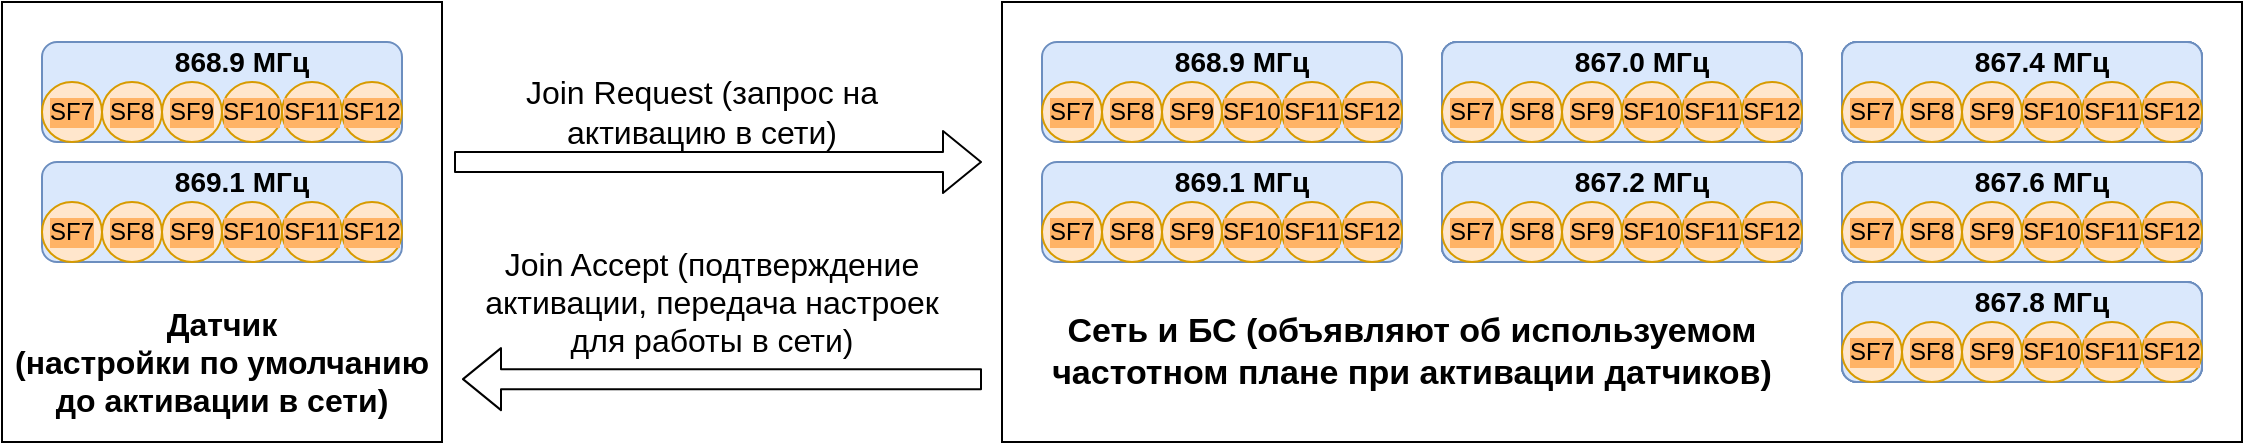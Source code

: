<mxfile version="14.3.0" type="github">
  <diagram id="UfvzvBY-8uDOD2xJlfd_" name="Page-1">
    <mxGraphModel dx="1240" dy="644" grid="1" gridSize="10" guides="1" tooltips="1" connect="1" arrows="1" fold="1" page="1" pageScale="1" pageWidth="827" pageHeight="1169" math="0" shadow="0">
      <root>
        <mxCell id="0" />
        <mxCell id="1" parent="0" />
        <mxCell id="-bEd97YxeEwS5Az2jaos-1" value="" style="rounded=1;whiteSpace=wrap;html=1;fillColor=#dae8fc;strokeColor=#6c8ebf;" vertex="1" parent="1">
          <mxGeometry x="50" y="70" width="180" height="50" as="geometry" />
        </mxCell>
        <mxCell id="-bEd97YxeEwS5Az2jaos-2" value="SF7" style="ellipse;whiteSpace=wrap;html=1;aspect=fixed;labelBackgroundColor=#FFB366;fillColor=#ffe6cc;strokeColor=#d79b00;" vertex="1" parent="1">
          <mxGeometry x="50" y="90" width="30" height="30" as="geometry" />
        </mxCell>
        <mxCell id="-bEd97YxeEwS5Az2jaos-3" value="SF8" style="ellipse;whiteSpace=wrap;html=1;aspect=fixed;labelBackgroundColor=#FFB366;fillColor=#ffe6cc;strokeColor=#d79b00;" vertex="1" parent="1">
          <mxGeometry x="80" y="90" width="30" height="30" as="geometry" />
        </mxCell>
        <mxCell id="-bEd97YxeEwS5Az2jaos-4" value="SF9" style="ellipse;whiteSpace=wrap;html=1;aspect=fixed;labelBackgroundColor=#FFB366;fillColor=#ffe6cc;strokeColor=#d79b00;" vertex="1" parent="1">
          <mxGeometry x="110" y="90" width="30" height="30" as="geometry" />
        </mxCell>
        <mxCell id="-bEd97YxeEwS5Az2jaos-5" value="868.9 МГц" style="text;html=1;strokeColor=none;fillColor=none;align=center;verticalAlign=middle;whiteSpace=wrap;rounded=0;fontSize=14;fontStyle=1" vertex="1" parent="1">
          <mxGeometry x="110" y="70" width="80" height="20" as="geometry" />
        </mxCell>
        <mxCell id="-bEd97YxeEwS5Az2jaos-6" value="SF10" style="ellipse;whiteSpace=wrap;html=1;aspect=fixed;labelBackgroundColor=#FFB366;fillColor=#ffe6cc;strokeColor=#d79b00;" vertex="1" parent="1">
          <mxGeometry x="140" y="90" width="30" height="30" as="geometry" />
        </mxCell>
        <mxCell id="-bEd97YxeEwS5Az2jaos-7" value="SF11" style="ellipse;whiteSpace=wrap;html=1;aspect=fixed;labelBackgroundColor=#FFB366;fillColor=#ffe6cc;strokeColor=#d79b00;" vertex="1" parent="1">
          <mxGeometry x="170" y="90" width="30" height="30" as="geometry" />
        </mxCell>
        <mxCell id="-bEd97YxeEwS5Az2jaos-8" value="SF12" style="ellipse;whiteSpace=wrap;html=1;aspect=fixed;labelBackgroundColor=#FFB366;fillColor=#ffe6cc;strokeColor=#d79b00;" vertex="1" parent="1">
          <mxGeometry x="200" y="90" width="30" height="30" as="geometry" />
        </mxCell>
        <mxCell id="-bEd97YxeEwS5Az2jaos-12" value="" style="rounded=1;whiteSpace=wrap;html=1;fillColor=#dae8fc;strokeColor=#6c8ebf;" vertex="1" parent="1">
          <mxGeometry x="50" y="130" width="180" height="50" as="geometry" />
        </mxCell>
        <mxCell id="-bEd97YxeEwS5Az2jaos-13" value="SF7" style="ellipse;whiteSpace=wrap;html=1;aspect=fixed;labelBackgroundColor=#FFB366;fillColor=#ffe6cc;strokeColor=#d79b00;" vertex="1" parent="1">
          <mxGeometry x="50" y="150" width="30" height="30" as="geometry" />
        </mxCell>
        <mxCell id="-bEd97YxeEwS5Az2jaos-14" value="SF8" style="ellipse;whiteSpace=wrap;html=1;aspect=fixed;labelBackgroundColor=#FFB366;fillColor=#ffe6cc;strokeColor=#d79b00;" vertex="1" parent="1">
          <mxGeometry x="80" y="150" width="30" height="30" as="geometry" />
        </mxCell>
        <mxCell id="-bEd97YxeEwS5Az2jaos-15" value="SF9" style="ellipse;whiteSpace=wrap;html=1;aspect=fixed;labelBackgroundColor=#FFB366;fillColor=#ffe6cc;strokeColor=#d79b00;" vertex="1" parent="1">
          <mxGeometry x="110" y="150" width="30" height="30" as="geometry" />
        </mxCell>
        <mxCell id="-bEd97YxeEwS5Az2jaos-16" value="869.1 МГц" style="text;html=1;strokeColor=none;fillColor=none;align=center;verticalAlign=middle;whiteSpace=wrap;rounded=0;fontSize=14;fontStyle=1" vertex="1" parent="1">
          <mxGeometry x="110" y="130" width="80" height="20" as="geometry" />
        </mxCell>
        <mxCell id="-bEd97YxeEwS5Az2jaos-17" value="SF10" style="ellipse;whiteSpace=wrap;html=1;aspect=fixed;labelBackgroundColor=#FFB366;fillColor=#ffe6cc;strokeColor=#d79b00;" vertex="1" parent="1">
          <mxGeometry x="140" y="150" width="30" height="30" as="geometry" />
        </mxCell>
        <mxCell id="-bEd97YxeEwS5Az2jaos-18" value="SF11" style="ellipse;whiteSpace=wrap;html=1;aspect=fixed;labelBackgroundColor=#FFB366;fillColor=#ffe6cc;strokeColor=#d79b00;" vertex="1" parent="1">
          <mxGeometry x="170" y="150" width="30" height="30" as="geometry" />
        </mxCell>
        <mxCell id="-bEd97YxeEwS5Az2jaos-19" value="SF12" style="ellipse;whiteSpace=wrap;html=1;aspect=fixed;labelBackgroundColor=#FFB366;fillColor=#ffe6cc;strokeColor=#d79b00;" vertex="1" parent="1">
          <mxGeometry x="200" y="150" width="30" height="30" as="geometry" />
        </mxCell>
        <mxCell id="-bEd97YxeEwS5Az2jaos-20" value="" style="rounded=1;whiteSpace=wrap;html=1;fillColor=#dae8fc;strokeColor=#6c8ebf;" vertex="1" parent="1">
          <mxGeometry x="550" y="70" width="180" height="50" as="geometry" />
        </mxCell>
        <mxCell id="-bEd97YxeEwS5Az2jaos-21" value="SF7" style="ellipse;whiteSpace=wrap;html=1;aspect=fixed;labelBackgroundColor=#FFB366;fillColor=#ffe6cc;strokeColor=#d79b00;" vertex="1" parent="1">
          <mxGeometry x="550" y="90" width="30" height="30" as="geometry" />
        </mxCell>
        <mxCell id="-bEd97YxeEwS5Az2jaos-22" value="SF8" style="ellipse;whiteSpace=wrap;html=1;aspect=fixed;labelBackgroundColor=#FFB366;fillColor=#ffe6cc;strokeColor=#d79b00;" vertex="1" parent="1">
          <mxGeometry x="580" y="90" width="30" height="30" as="geometry" />
        </mxCell>
        <mxCell id="-bEd97YxeEwS5Az2jaos-23" value="SF9" style="ellipse;whiteSpace=wrap;html=1;aspect=fixed;labelBackgroundColor=#FFB366;fillColor=#ffe6cc;strokeColor=#d79b00;" vertex="1" parent="1">
          <mxGeometry x="610" y="90" width="30" height="30" as="geometry" />
        </mxCell>
        <mxCell id="-bEd97YxeEwS5Az2jaos-24" value="868.9 МГц" style="text;html=1;strokeColor=none;fillColor=none;align=center;verticalAlign=middle;whiteSpace=wrap;rounded=0;fontSize=14;fontStyle=1" vertex="1" parent="1">
          <mxGeometry x="610" y="70" width="80" height="20" as="geometry" />
        </mxCell>
        <mxCell id="-bEd97YxeEwS5Az2jaos-25" value="SF10" style="ellipse;whiteSpace=wrap;html=1;aspect=fixed;labelBackgroundColor=#FFB366;fillColor=#ffe6cc;strokeColor=#d79b00;" vertex="1" parent="1">
          <mxGeometry x="640" y="90" width="30" height="30" as="geometry" />
        </mxCell>
        <mxCell id="-bEd97YxeEwS5Az2jaos-26" value="SF11" style="ellipse;whiteSpace=wrap;html=1;aspect=fixed;labelBackgroundColor=#FFB366;fillColor=#ffe6cc;strokeColor=#d79b00;" vertex="1" parent="1">
          <mxGeometry x="670" y="90" width="30" height="30" as="geometry" />
        </mxCell>
        <mxCell id="-bEd97YxeEwS5Az2jaos-27" value="SF12" style="ellipse;whiteSpace=wrap;html=1;aspect=fixed;labelBackgroundColor=#FFB366;fillColor=#ffe6cc;strokeColor=#d79b00;" vertex="1" parent="1">
          <mxGeometry x="700" y="90" width="30" height="30" as="geometry" />
        </mxCell>
        <mxCell id="-bEd97YxeEwS5Az2jaos-28" value="" style="rounded=1;whiteSpace=wrap;html=1;fillColor=#dae8fc;strokeColor=#6c8ebf;" vertex="1" parent="1">
          <mxGeometry x="550" y="130" width="180" height="50" as="geometry" />
        </mxCell>
        <mxCell id="-bEd97YxeEwS5Az2jaos-29" value="SF7" style="ellipse;whiteSpace=wrap;html=1;aspect=fixed;labelBackgroundColor=#FFB366;fillColor=#ffe6cc;strokeColor=#d79b00;" vertex="1" parent="1">
          <mxGeometry x="550" y="150" width="30" height="30" as="geometry" />
        </mxCell>
        <mxCell id="-bEd97YxeEwS5Az2jaos-30" value="SF8" style="ellipse;whiteSpace=wrap;html=1;aspect=fixed;labelBackgroundColor=#FFB366;fillColor=#ffe6cc;strokeColor=#d79b00;" vertex="1" parent="1">
          <mxGeometry x="580" y="150" width="30" height="30" as="geometry" />
        </mxCell>
        <mxCell id="-bEd97YxeEwS5Az2jaos-31" value="SF9" style="ellipse;whiteSpace=wrap;html=1;aspect=fixed;labelBackgroundColor=#FFB366;fillColor=#ffe6cc;strokeColor=#d79b00;" vertex="1" parent="1">
          <mxGeometry x="610" y="150" width="30" height="30" as="geometry" />
        </mxCell>
        <mxCell id="-bEd97YxeEwS5Az2jaos-32" value="869.1 МГц" style="text;html=1;strokeColor=none;fillColor=none;align=center;verticalAlign=middle;whiteSpace=wrap;rounded=0;fontSize=14;fontStyle=1" vertex="1" parent="1">
          <mxGeometry x="610" y="130" width="80" height="20" as="geometry" />
        </mxCell>
        <mxCell id="-bEd97YxeEwS5Az2jaos-33" value="SF10" style="ellipse;whiteSpace=wrap;html=1;aspect=fixed;labelBackgroundColor=#FFB366;fillColor=#ffe6cc;strokeColor=#d79b00;" vertex="1" parent="1">
          <mxGeometry x="640" y="150" width="30" height="30" as="geometry" />
        </mxCell>
        <mxCell id="-bEd97YxeEwS5Az2jaos-34" value="SF11" style="ellipse;whiteSpace=wrap;html=1;aspect=fixed;labelBackgroundColor=#FFB366;fillColor=#ffe6cc;strokeColor=#d79b00;" vertex="1" parent="1">
          <mxGeometry x="670" y="150" width="30" height="30" as="geometry" />
        </mxCell>
        <mxCell id="-bEd97YxeEwS5Az2jaos-35" value="SF12" style="ellipse;whiteSpace=wrap;html=1;aspect=fixed;labelBackgroundColor=#FFB366;fillColor=#ffe6cc;strokeColor=#d79b00;" vertex="1" parent="1">
          <mxGeometry x="700" y="150" width="30" height="30" as="geometry" />
        </mxCell>
        <mxCell id="-bEd97YxeEwS5Az2jaos-52" value="" style="rounded=1;whiteSpace=wrap;html=1;fillColor=#dae8fc;strokeColor=#6c8ebf;" vertex="1" parent="1">
          <mxGeometry x="750" y="70" width="180" height="50" as="geometry" />
        </mxCell>
        <mxCell id="-bEd97YxeEwS5Az2jaos-53" value="SF7" style="ellipse;whiteSpace=wrap;html=1;aspect=fixed;labelBackgroundColor=#FFB366;fillColor=#ffe6cc;strokeColor=#d79b00;" vertex="1" parent="1">
          <mxGeometry x="750" y="90" width="30" height="30" as="geometry" />
        </mxCell>
        <mxCell id="-bEd97YxeEwS5Az2jaos-54" value="SF8" style="ellipse;whiteSpace=wrap;html=1;aspect=fixed;labelBackgroundColor=#FFB366;fillColor=#ffe6cc;strokeColor=#d79b00;" vertex="1" parent="1">
          <mxGeometry x="780" y="90" width="30" height="30" as="geometry" />
        </mxCell>
        <mxCell id="-bEd97YxeEwS5Az2jaos-55" value="SF9" style="ellipse;whiteSpace=wrap;html=1;aspect=fixed;labelBackgroundColor=#FFB366;fillColor=#ffe6cc;strokeColor=#d79b00;" vertex="1" parent="1">
          <mxGeometry x="810" y="90" width="30" height="30" as="geometry" />
        </mxCell>
        <mxCell id="-bEd97YxeEwS5Az2jaos-56" value="868.9 МГц" style="text;html=1;strokeColor=none;fillColor=none;align=center;verticalAlign=middle;whiteSpace=wrap;rounded=0;fontSize=14;fontStyle=1" vertex="1" parent="1">
          <mxGeometry x="810" y="70" width="80" height="20" as="geometry" />
        </mxCell>
        <mxCell id="-bEd97YxeEwS5Az2jaos-57" value="SF10" style="ellipse;whiteSpace=wrap;html=1;aspect=fixed;labelBackgroundColor=#FFB366;fillColor=#ffe6cc;strokeColor=#d79b00;" vertex="1" parent="1">
          <mxGeometry x="840" y="90" width="30" height="30" as="geometry" />
        </mxCell>
        <mxCell id="-bEd97YxeEwS5Az2jaos-58" value="SF11" style="ellipse;whiteSpace=wrap;html=1;aspect=fixed;labelBackgroundColor=#FFB366;fillColor=#ffe6cc;strokeColor=#d79b00;" vertex="1" parent="1">
          <mxGeometry x="870" y="90" width="30" height="30" as="geometry" />
        </mxCell>
        <mxCell id="-bEd97YxeEwS5Az2jaos-59" value="SF12" style="ellipse;whiteSpace=wrap;html=1;aspect=fixed;labelBackgroundColor=#FFB366;fillColor=#ffe6cc;strokeColor=#d79b00;" vertex="1" parent="1">
          <mxGeometry x="900" y="90" width="30" height="30" as="geometry" />
        </mxCell>
        <mxCell id="-bEd97YxeEwS5Az2jaos-60" value="" style="rounded=1;whiteSpace=wrap;html=1;fillColor=#dae8fc;strokeColor=#6c8ebf;" vertex="1" parent="1">
          <mxGeometry x="750" y="130" width="180" height="50" as="geometry" />
        </mxCell>
        <mxCell id="-bEd97YxeEwS5Az2jaos-61" value="SF7" style="ellipse;whiteSpace=wrap;html=1;aspect=fixed;labelBackgroundColor=#FFB366;fillColor=#ffe6cc;strokeColor=#d79b00;" vertex="1" parent="1">
          <mxGeometry x="750" y="150" width="30" height="30" as="geometry" />
        </mxCell>
        <mxCell id="-bEd97YxeEwS5Az2jaos-62" value="SF8" style="ellipse;whiteSpace=wrap;html=1;aspect=fixed;labelBackgroundColor=#FFB366;fillColor=#ffe6cc;strokeColor=#d79b00;" vertex="1" parent="1">
          <mxGeometry x="780" y="150" width="30" height="30" as="geometry" />
        </mxCell>
        <mxCell id="-bEd97YxeEwS5Az2jaos-63" value="SF9" style="ellipse;whiteSpace=wrap;html=1;aspect=fixed;labelBackgroundColor=#FFB366;fillColor=#ffe6cc;strokeColor=#d79b00;" vertex="1" parent="1">
          <mxGeometry x="810" y="150" width="30" height="30" as="geometry" />
        </mxCell>
        <mxCell id="-bEd97YxeEwS5Az2jaos-64" value="869.1 МГц" style="text;html=1;strokeColor=none;fillColor=none;align=center;verticalAlign=middle;whiteSpace=wrap;rounded=0;fontSize=14;fontStyle=1" vertex="1" parent="1">
          <mxGeometry x="810" y="130" width="80" height="20" as="geometry" />
        </mxCell>
        <mxCell id="-bEd97YxeEwS5Az2jaos-65" value="SF10" style="ellipse;whiteSpace=wrap;html=1;aspect=fixed;labelBackgroundColor=#FFB366;fillColor=#ffe6cc;strokeColor=#d79b00;" vertex="1" parent="1">
          <mxGeometry x="840" y="150" width="30" height="30" as="geometry" />
        </mxCell>
        <mxCell id="-bEd97YxeEwS5Az2jaos-66" value="SF11" style="ellipse;whiteSpace=wrap;html=1;aspect=fixed;labelBackgroundColor=#FFB366;fillColor=#ffe6cc;strokeColor=#d79b00;" vertex="1" parent="1">
          <mxGeometry x="870" y="150" width="30" height="30" as="geometry" />
        </mxCell>
        <mxCell id="-bEd97YxeEwS5Az2jaos-67" value="SF12" style="ellipse;whiteSpace=wrap;html=1;aspect=fixed;labelBackgroundColor=#FFB366;fillColor=#ffe6cc;strokeColor=#d79b00;" vertex="1" parent="1">
          <mxGeometry x="900" y="150" width="30" height="30" as="geometry" />
        </mxCell>
        <mxCell id="-bEd97YxeEwS5Az2jaos-68" value="" style="rounded=1;whiteSpace=wrap;html=1;fillColor=#dae8fc;strokeColor=#6c8ebf;" vertex="1" parent="1">
          <mxGeometry x="750" y="70" width="180" height="50" as="geometry" />
        </mxCell>
        <mxCell id="-bEd97YxeEwS5Az2jaos-69" value="SF7" style="ellipse;whiteSpace=wrap;html=1;aspect=fixed;labelBackgroundColor=#FFB366;fillColor=#ffe6cc;strokeColor=#d79b00;" vertex="1" parent="1">
          <mxGeometry x="750" y="90" width="30" height="30" as="geometry" />
        </mxCell>
        <mxCell id="-bEd97YxeEwS5Az2jaos-70" value="SF8" style="ellipse;whiteSpace=wrap;html=1;aspect=fixed;labelBackgroundColor=#FFB366;fillColor=#ffe6cc;strokeColor=#d79b00;" vertex="1" parent="1">
          <mxGeometry x="780" y="90" width="30" height="30" as="geometry" />
        </mxCell>
        <mxCell id="-bEd97YxeEwS5Az2jaos-71" value="SF9" style="ellipse;whiteSpace=wrap;html=1;aspect=fixed;labelBackgroundColor=#FFB366;fillColor=#ffe6cc;strokeColor=#d79b00;" vertex="1" parent="1">
          <mxGeometry x="810" y="90" width="30" height="30" as="geometry" />
        </mxCell>
        <mxCell id="-bEd97YxeEwS5Az2jaos-72" value="868.9 МГц" style="text;html=1;strokeColor=none;fillColor=none;align=center;verticalAlign=middle;whiteSpace=wrap;rounded=0;fontSize=14;fontStyle=1" vertex="1" parent="1">
          <mxGeometry x="810" y="70" width="80" height="20" as="geometry" />
        </mxCell>
        <mxCell id="-bEd97YxeEwS5Az2jaos-73" value="SF10" style="ellipse;whiteSpace=wrap;html=1;aspect=fixed;labelBackgroundColor=#FFB366;fillColor=#ffe6cc;strokeColor=#d79b00;" vertex="1" parent="1">
          <mxGeometry x="840" y="90" width="30" height="30" as="geometry" />
        </mxCell>
        <mxCell id="-bEd97YxeEwS5Az2jaos-74" value="SF11" style="ellipse;whiteSpace=wrap;html=1;aspect=fixed;labelBackgroundColor=#FFB366;fillColor=#ffe6cc;strokeColor=#d79b00;" vertex="1" parent="1">
          <mxGeometry x="870" y="90" width="30" height="30" as="geometry" />
        </mxCell>
        <mxCell id="-bEd97YxeEwS5Az2jaos-75" value="SF12" style="ellipse;whiteSpace=wrap;html=1;aspect=fixed;labelBackgroundColor=#FFB366;fillColor=#ffe6cc;strokeColor=#d79b00;" vertex="1" parent="1">
          <mxGeometry x="900" y="90" width="30" height="30" as="geometry" />
        </mxCell>
        <mxCell id="-bEd97YxeEwS5Az2jaos-76" value="" style="rounded=1;whiteSpace=wrap;html=1;fillColor=#dae8fc;strokeColor=#6c8ebf;" vertex="1" parent="1">
          <mxGeometry x="750" y="130" width="180" height="50" as="geometry" />
        </mxCell>
        <mxCell id="-bEd97YxeEwS5Az2jaos-77" value="SF7" style="ellipse;whiteSpace=wrap;html=1;aspect=fixed;labelBackgroundColor=#FFB366;fillColor=#ffe6cc;strokeColor=#d79b00;" vertex="1" parent="1">
          <mxGeometry x="750" y="150" width="30" height="30" as="geometry" />
        </mxCell>
        <mxCell id="-bEd97YxeEwS5Az2jaos-78" value="SF8" style="ellipse;whiteSpace=wrap;html=1;aspect=fixed;labelBackgroundColor=#FFB366;fillColor=#ffe6cc;strokeColor=#d79b00;" vertex="1" parent="1">
          <mxGeometry x="780" y="150" width="30" height="30" as="geometry" />
        </mxCell>
        <mxCell id="-bEd97YxeEwS5Az2jaos-79" value="SF9" style="ellipse;whiteSpace=wrap;html=1;aspect=fixed;labelBackgroundColor=#FFB366;fillColor=#ffe6cc;strokeColor=#d79b00;" vertex="1" parent="1">
          <mxGeometry x="810" y="150" width="30" height="30" as="geometry" />
        </mxCell>
        <mxCell id="-bEd97YxeEwS5Az2jaos-80" value="869.1 МГц" style="text;html=1;strokeColor=none;fillColor=none;align=center;verticalAlign=middle;whiteSpace=wrap;rounded=0;fontSize=14;fontStyle=1" vertex="1" parent="1">
          <mxGeometry x="810" y="130" width="80" height="20" as="geometry" />
        </mxCell>
        <mxCell id="-bEd97YxeEwS5Az2jaos-81" value="SF10" style="ellipse;whiteSpace=wrap;html=1;aspect=fixed;labelBackgroundColor=#FFB366;fillColor=#ffe6cc;strokeColor=#d79b00;" vertex="1" parent="1">
          <mxGeometry x="840" y="150" width="30" height="30" as="geometry" />
        </mxCell>
        <mxCell id="-bEd97YxeEwS5Az2jaos-82" value="SF11" style="ellipse;whiteSpace=wrap;html=1;aspect=fixed;labelBackgroundColor=#FFB366;fillColor=#ffe6cc;strokeColor=#d79b00;" vertex="1" parent="1">
          <mxGeometry x="870" y="150" width="30" height="30" as="geometry" />
        </mxCell>
        <mxCell id="-bEd97YxeEwS5Az2jaos-83" value="SF12" style="ellipse;whiteSpace=wrap;html=1;aspect=fixed;labelBackgroundColor=#FFB366;fillColor=#ffe6cc;strokeColor=#d79b00;" vertex="1" parent="1">
          <mxGeometry x="900" y="150" width="30" height="30" as="geometry" />
        </mxCell>
        <mxCell id="-bEd97YxeEwS5Az2jaos-84" value="" style="rounded=1;whiteSpace=wrap;html=1;fillColor=#dae8fc;strokeColor=#6c8ebf;" vertex="1" parent="1">
          <mxGeometry x="750" y="70" width="180" height="50" as="geometry" />
        </mxCell>
        <mxCell id="-bEd97YxeEwS5Az2jaos-85" value="SF7" style="ellipse;whiteSpace=wrap;html=1;aspect=fixed;labelBackgroundColor=#FFB366;fillColor=#ffe6cc;strokeColor=#d79b00;" vertex="1" parent="1">
          <mxGeometry x="750" y="90" width="30" height="30" as="geometry" />
        </mxCell>
        <mxCell id="-bEd97YxeEwS5Az2jaos-86" value="SF8" style="ellipse;whiteSpace=wrap;html=1;aspect=fixed;labelBackgroundColor=#FFB366;fillColor=#ffe6cc;strokeColor=#d79b00;" vertex="1" parent="1">
          <mxGeometry x="780" y="90" width="30" height="30" as="geometry" />
        </mxCell>
        <mxCell id="-bEd97YxeEwS5Az2jaos-87" value="SF9" style="ellipse;whiteSpace=wrap;html=1;aspect=fixed;labelBackgroundColor=#FFB366;fillColor=#ffe6cc;strokeColor=#d79b00;" vertex="1" parent="1">
          <mxGeometry x="810" y="90" width="30" height="30" as="geometry" />
        </mxCell>
        <mxCell id="-bEd97YxeEwS5Az2jaos-88" value="868.9 МГц" style="text;html=1;strokeColor=none;fillColor=none;align=center;verticalAlign=middle;whiteSpace=wrap;rounded=0;fontSize=14;fontStyle=1" vertex="1" parent="1">
          <mxGeometry x="810" y="70" width="80" height="20" as="geometry" />
        </mxCell>
        <mxCell id="-bEd97YxeEwS5Az2jaos-89" value="SF10" style="ellipse;whiteSpace=wrap;html=1;aspect=fixed;labelBackgroundColor=#FFB366;fillColor=#ffe6cc;strokeColor=#d79b00;" vertex="1" parent="1">
          <mxGeometry x="840" y="90" width="30" height="30" as="geometry" />
        </mxCell>
        <mxCell id="-bEd97YxeEwS5Az2jaos-90" value="SF11" style="ellipse;whiteSpace=wrap;html=1;aspect=fixed;labelBackgroundColor=#FFB366;fillColor=#ffe6cc;strokeColor=#d79b00;" vertex="1" parent="1">
          <mxGeometry x="870" y="90" width="30" height="30" as="geometry" />
        </mxCell>
        <mxCell id="-bEd97YxeEwS5Az2jaos-91" value="SF12" style="ellipse;whiteSpace=wrap;html=1;aspect=fixed;labelBackgroundColor=#FFB366;fillColor=#ffe6cc;strokeColor=#d79b00;" vertex="1" parent="1">
          <mxGeometry x="900" y="90" width="30" height="30" as="geometry" />
        </mxCell>
        <mxCell id="-bEd97YxeEwS5Az2jaos-92" value="" style="rounded=1;whiteSpace=wrap;html=1;fillColor=#dae8fc;strokeColor=#6c8ebf;" vertex="1" parent="1">
          <mxGeometry x="750" y="130" width="180" height="50" as="geometry" />
        </mxCell>
        <mxCell id="-bEd97YxeEwS5Az2jaos-93" value="SF7" style="ellipse;whiteSpace=wrap;html=1;aspect=fixed;labelBackgroundColor=#FFB366;fillColor=#ffe6cc;strokeColor=#d79b00;" vertex="1" parent="1">
          <mxGeometry x="750" y="150" width="30" height="30" as="geometry" />
        </mxCell>
        <mxCell id="-bEd97YxeEwS5Az2jaos-94" value="SF8" style="ellipse;whiteSpace=wrap;html=1;aspect=fixed;labelBackgroundColor=#FFB366;fillColor=#ffe6cc;strokeColor=#d79b00;" vertex="1" parent="1">
          <mxGeometry x="780" y="150" width="30" height="30" as="geometry" />
        </mxCell>
        <mxCell id="-bEd97YxeEwS5Az2jaos-95" value="SF9" style="ellipse;whiteSpace=wrap;html=1;aspect=fixed;labelBackgroundColor=#FFB366;fillColor=#ffe6cc;strokeColor=#d79b00;" vertex="1" parent="1">
          <mxGeometry x="810" y="150" width="30" height="30" as="geometry" />
        </mxCell>
        <mxCell id="-bEd97YxeEwS5Az2jaos-96" value="869.1 МГц" style="text;html=1;strokeColor=none;fillColor=none;align=center;verticalAlign=middle;whiteSpace=wrap;rounded=0;fontSize=14;fontStyle=1" vertex="1" parent="1">
          <mxGeometry x="810" y="130" width="80" height="20" as="geometry" />
        </mxCell>
        <mxCell id="-bEd97YxeEwS5Az2jaos-97" value="SF10" style="ellipse;whiteSpace=wrap;html=1;aspect=fixed;labelBackgroundColor=#FFB366;fillColor=#ffe6cc;strokeColor=#d79b00;" vertex="1" parent="1">
          <mxGeometry x="840" y="150" width="30" height="30" as="geometry" />
        </mxCell>
        <mxCell id="-bEd97YxeEwS5Az2jaos-98" value="SF11" style="ellipse;whiteSpace=wrap;html=1;aspect=fixed;labelBackgroundColor=#FFB366;fillColor=#ffe6cc;strokeColor=#d79b00;" vertex="1" parent="1">
          <mxGeometry x="870" y="150" width="30" height="30" as="geometry" />
        </mxCell>
        <mxCell id="-bEd97YxeEwS5Az2jaos-99" value="SF12" style="ellipse;whiteSpace=wrap;html=1;aspect=fixed;labelBackgroundColor=#FFB366;fillColor=#ffe6cc;strokeColor=#d79b00;" vertex="1" parent="1">
          <mxGeometry x="900" y="150" width="30" height="30" as="geometry" />
        </mxCell>
        <mxCell id="-bEd97YxeEwS5Az2jaos-100" value="" style="rounded=1;whiteSpace=wrap;html=1;fillColor=#dae8fc;strokeColor=#6c8ebf;" vertex="1" parent="1">
          <mxGeometry x="750" y="70" width="180" height="50" as="geometry" />
        </mxCell>
        <mxCell id="-bEd97YxeEwS5Az2jaos-101" value="SF7" style="ellipse;whiteSpace=wrap;html=1;aspect=fixed;labelBackgroundColor=#FFB366;fillColor=#ffe6cc;strokeColor=#d79b00;" vertex="1" parent="1">
          <mxGeometry x="750" y="90" width="30" height="30" as="geometry" />
        </mxCell>
        <mxCell id="-bEd97YxeEwS5Az2jaos-102" value="SF8" style="ellipse;whiteSpace=wrap;html=1;aspect=fixed;labelBackgroundColor=#FFB366;fillColor=#ffe6cc;strokeColor=#d79b00;" vertex="1" parent="1">
          <mxGeometry x="780" y="90" width="30" height="30" as="geometry" />
        </mxCell>
        <mxCell id="-bEd97YxeEwS5Az2jaos-103" value="SF9" style="ellipse;whiteSpace=wrap;html=1;aspect=fixed;labelBackgroundColor=#FFB366;fillColor=#ffe6cc;strokeColor=#d79b00;" vertex="1" parent="1">
          <mxGeometry x="810" y="90" width="30" height="30" as="geometry" />
        </mxCell>
        <mxCell id="-bEd97YxeEwS5Az2jaos-104" value="867.0 МГц" style="text;html=1;strokeColor=none;fillColor=none;align=center;verticalAlign=middle;whiteSpace=wrap;rounded=0;fontSize=14;fontStyle=1" vertex="1" parent="1">
          <mxGeometry x="810" y="70" width="80" height="20" as="geometry" />
        </mxCell>
        <mxCell id="-bEd97YxeEwS5Az2jaos-105" value="SF10" style="ellipse;whiteSpace=wrap;html=1;aspect=fixed;labelBackgroundColor=#FFB366;fillColor=#ffe6cc;strokeColor=#d79b00;" vertex="1" parent="1">
          <mxGeometry x="840" y="90" width="30" height="30" as="geometry" />
        </mxCell>
        <mxCell id="-bEd97YxeEwS5Az2jaos-106" value="SF11" style="ellipse;whiteSpace=wrap;html=1;aspect=fixed;labelBackgroundColor=#FFB366;fillColor=#ffe6cc;strokeColor=#d79b00;" vertex="1" parent="1">
          <mxGeometry x="870" y="90" width="30" height="30" as="geometry" />
        </mxCell>
        <mxCell id="-bEd97YxeEwS5Az2jaos-107" value="SF12" style="ellipse;whiteSpace=wrap;html=1;aspect=fixed;labelBackgroundColor=#FFB366;fillColor=#ffe6cc;strokeColor=#d79b00;" vertex="1" parent="1">
          <mxGeometry x="900" y="90" width="30" height="30" as="geometry" />
        </mxCell>
        <mxCell id="-bEd97YxeEwS5Az2jaos-108" value="" style="rounded=1;whiteSpace=wrap;html=1;fillColor=#dae8fc;strokeColor=#6c8ebf;" vertex="1" parent="1">
          <mxGeometry x="750" y="130" width="180" height="50" as="geometry" />
        </mxCell>
        <mxCell id="-bEd97YxeEwS5Az2jaos-109" value="SF7" style="ellipse;whiteSpace=wrap;html=1;aspect=fixed;labelBackgroundColor=#FFB366;fillColor=#ffe6cc;strokeColor=#d79b00;" vertex="1" parent="1">
          <mxGeometry x="750" y="150" width="30" height="30" as="geometry" />
        </mxCell>
        <mxCell id="-bEd97YxeEwS5Az2jaos-110" value="SF8" style="ellipse;whiteSpace=wrap;html=1;aspect=fixed;labelBackgroundColor=#FFB366;fillColor=#ffe6cc;strokeColor=#d79b00;" vertex="1" parent="1">
          <mxGeometry x="780" y="150" width="30" height="30" as="geometry" />
        </mxCell>
        <mxCell id="-bEd97YxeEwS5Az2jaos-111" value="SF9" style="ellipse;whiteSpace=wrap;html=1;aspect=fixed;labelBackgroundColor=#FFB366;fillColor=#ffe6cc;strokeColor=#d79b00;" vertex="1" parent="1">
          <mxGeometry x="810" y="150" width="30" height="30" as="geometry" />
        </mxCell>
        <mxCell id="-bEd97YxeEwS5Az2jaos-112" value="867.2 МГц" style="text;html=1;strokeColor=none;fillColor=none;align=center;verticalAlign=middle;whiteSpace=wrap;rounded=0;fontSize=14;fontStyle=1" vertex="1" parent="1">
          <mxGeometry x="810" y="130" width="80" height="20" as="geometry" />
        </mxCell>
        <mxCell id="-bEd97YxeEwS5Az2jaos-113" value="SF10" style="ellipse;whiteSpace=wrap;html=1;aspect=fixed;labelBackgroundColor=#FFB366;fillColor=#ffe6cc;strokeColor=#d79b00;" vertex="1" parent="1">
          <mxGeometry x="840" y="150" width="30" height="30" as="geometry" />
        </mxCell>
        <mxCell id="-bEd97YxeEwS5Az2jaos-114" value="SF11" style="ellipse;whiteSpace=wrap;html=1;aspect=fixed;labelBackgroundColor=#FFB366;fillColor=#ffe6cc;strokeColor=#d79b00;" vertex="1" parent="1">
          <mxGeometry x="870" y="150" width="30" height="30" as="geometry" />
        </mxCell>
        <mxCell id="-bEd97YxeEwS5Az2jaos-115" value="SF12" style="ellipse;whiteSpace=wrap;html=1;aspect=fixed;labelBackgroundColor=#FFB366;fillColor=#ffe6cc;strokeColor=#d79b00;" vertex="1" parent="1">
          <mxGeometry x="900" y="150" width="30" height="30" as="geometry" />
        </mxCell>
        <mxCell id="-bEd97YxeEwS5Az2jaos-116" value="" style="rounded=1;whiteSpace=wrap;html=1;fillColor=#dae8fc;strokeColor=#6c8ebf;" vertex="1" parent="1">
          <mxGeometry x="950" y="70" width="180" height="50" as="geometry" />
        </mxCell>
        <mxCell id="-bEd97YxeEwS5Az2jaos-117" value="SF7" style="ellipse;whiteSpace=wrap;html=1;aspect=fixed;labelBackgroundColor=#FFB366;fillColor=#ffe6cc;strokeColor=#d79b00;" vertex="1" parent="1">
          <mxGeometry x="950" y="90" width="30" height="30" as="geometry" />
        </mxCell>
        <mxCell id="-bEd97YxeEwS5Az2jaos-118" value="SF8" style="ellipse;whiteSpace=wrap;html=1;aspect=fixed;labelBackgroundColor=#FFB366;fillColor=#ffe6cc;strokeColor=#d79b00;" vertex="1" parent="1">
          <mxGeometry x="980" y="90" width="30" height="30" as="geometry" />
        </mxCell>
        <mxCell id="-bEd97YxeEwS5Az2jaos-119" value="SF9" style="ellipse;whiteSpace=wrap;html=1;aspect=fixed;labelBackgroundColor=#FFB366;fillColor=#ffe6cc;strokeColor=#d79b00;" vertex="1" parent="1">
          <mxGeometry x="1010" y="90" width="30" height="30" as="geometry" />
        </mxCell>
        <mxCell id="-bEd97YxeEwS5Az2jaos-120" value="868.9 МГц" style="text;html=1;strokeColor=none;fillColor=none;align=center;verticalAlign=middle;whiteSpace=wrap;rounded=0;fontSize=14;fontStyle=1" vertex="1" parent="1">
          <mxGeometry x="1010" y="70" width="80" height="20" as="geometry" />
        </mxCell>
        <mxCell id="-bEd97YxeEwS5Az2jaos-121" value="SF10" style="ellipse;whiteSpace=wrap;html=1;aspect=fixed;labelBackgroundColor=#FFB366;fillColor=#ffe6cc;strokeColor=#d79b00;" vertex="1" parent="1">
          <mxGeometry x="1040" y="90" width="30" height="30" as="geometry" />
        </mxCell>
        <mxCell id="-bEd97YxeEwS5Az2jaos-122" value="SF11" style="ellipse;whiteSpace=wrap;html=1;aspect=fixed;labelBackgroundColor=#FFB366;fillColor=#ffe6cc;strokeColor=#d79b00;" vertex="1" parent="1">
          <mxGeometry x="1070" y="90" width="30" height="30" as="geometry" />
        </mxCell>
        <mxCell id="-bEd97YxeEwS5Az2jaos-123" value="SF12" style="ellipse;whiteSpace=wrap;html=1;aspect=fixed;labelBackgroundColor=#FFB366;fillColor=#ffe6cc;strokeColor=#d79b00;" vertex="1" parent="1">
          <mxGeometry x="1100" y="90" width="30" height="30" as="geometry" />
        </mxCell>
        <mxCell id="-bEd97YxeEwS5Az2jaos-124" value="" style="rounded=1;whiteSpace=wrap;html=1;fillColor=#dae8fc;strokeColor=#6c8ebf;" vertex="1" parent="1">
          <mxGeometry x="950" y="130" width="180" height="50" as="geometry" />
        </mxCell>
        <mxCell id="-bEd97YxeEwS5Az2jaos-125" value="SF7" style="ellipse;whiteSpace=wrap;html=1;aspect=fixed;labelBackgroundColor=#FFB366;fillColor=#ffe6cc;strokeColor=#d79b00;" vertex="1" parent="1">
          <mxGeometry x="950" y="150" width="30" height="30" as="geometry" />
        </mxCell>
        <mxCell id="-bEd97YxeEwS5Az2jaos-126" value="SF8" style="ellipse;whiteSpace=wrap;html=1;aspect=fixed;labelBackgroundColor=#FFB366;fillColor=#ffe6cc;strokeColor=#d79b00;" vertex="1" parent="1">
          <mxGeometry x="980" y="150" width="30" height="30" as="geometry" />
        </mxCell>
        <mxCell id="-bEd97YxeEwS5Az2jaos-127" value="SF9" style="ellipse;whiteSpace=wrap;html=1;aspect=fixed;labelBackgroundColor=#FFB366;fillColor=#ffe6cc;strokeColor=#d79b00;" vertex="1" parent="1">
          <mxGeometry x="1010" y="150" width="30" height="30" as="geometry" />
        </mxCell>
        <mxCell id="-bEd97YxeEwS5Az2jaos-128" value="869.1 МГц" style="text;html=1;strokeColor=none;fillColor=none;align=center;verticalAlign=middle;whiteSpace=wrap;rounded=0;fontSize=14;fontStyle=1" vertex="1" parent="1">
          <mxGeometry x="1010" y="130" width="80" height="20" as="geometry" />
        </mxCell>
        <mxCell id="-bEd97YxeEwS5Az2jaos-129" value="SF10" style="ellipse;whiteSpace=wrap;html=1;aspect=fixed;labelBackgroundColor=#FFB366;fillColor=#ffe6cc;strokeColor=#d79b00;" vertex="1" parent="1">
          <mxGeometry x="1040" y="150" width="30" height="30" as="geometry" />
        </mxCell>
        <mxCell id="-bEd97YxeEwS5Az2jaos-130" value="SF11" style="ellipse;whiteSpace=wrap;html=1;aspect=fixed;labelBackgroundColor=#FFB366;fillColor=#ffe6cc;strokeColor=#d79b00;" vertex="1" parent="1">
          <mxGeometry x="1070" y="150" width="30" height="30" as="geometry" />
        </mxCell>
        <mxCell id="-bEd97YxeEwS5Az2jaos-131" value="SF12" style="ellipse;whiteSpace=wrap;html=1;aspect=fixed;labelBackgroundColor=#FFB366;fillColor=#ffe6cc;strokeColor=#d79b00;" vertex="1" parent="1">
          <mxGeometry x="1100" y="150" width="30" height="30" as="geometry" />
        </mxCell>
        <mxCell id="-bEd97YxeEwS5Az2jaos-132" value="" style="rounded=1;whiteSpace=wrap;html=1;fillColor=#dae8fc;strokeColor=#6c8ebf;" vertex="1" parent="1">
          <mxGeometry x="950" y="70" width="180" height="50" as="geometry" />
        </mxCell>
        <mxCell id="-bEd97YxeEwS5Az2jaos-133" value="SF7" style="ellipse;whiteSpace=wrap;html=1;aspect=fixed;labelBackgroundColor=#FFB366;fillColor=#ffe6cc;strokeColor=#d79b00;" vertex="1" parent="1">
          <mxGeometry x="950" y="90" width="30" height="30" as="geometry" />
        </mxCell>
        <mxCell id="-bEd97YxeEwS5Az2jaos-134" value="SF8" style="ellipse;whiteSpace=wrap;html=1;aspect=fixed;labelBackgroundColor=#FFB366;fillColor=#ffe6cc;strokeColor=#d79b00;" vertex="1" parent="1">
          <mxGeometry x="980" y="90" width="30" height="30" as="geometry" />
        </mxCell>
        <mxCell id="-bEd97YxeEwS5Az2jaos-135" value="SF9" style="ellipse;whiteSpace=wrap;html=1;aspect=fixed;labelBackgroundColor=#FFB366;fillColor=#ffe6cc;strokeColor=#d79b00;" vertex="1" parent="1">
          <mxGeometry x="1010" y="90" width="30" height="30" as="geometry" />
        </mxCell>
        <mxCell id="-bEd97YxeEwS5Az2jaos-136" value="868.9 МГц" style="text;html=1;strokeColor=none;fillColor=none;align=center;verticalAlign=middle;whiteSpace=wrap;rounded=0;fontSize=14;fontStyle=1" vertex="1" parent="1">
          <mxGeometry x="1010" y="70" width="80" height="20" as="geometry" />
        </mxCell>
        <mxCell id="-bEd97YxeEwS5Az2jaos-137" value="SF10" style="ellipse;whiteSpace=wrap;html=1;aspect=fixed;labelBackgroundColor=#FFB366;fillColor=#ffe6cc;strokeColor=#d79b00;" vertex="1" parent="1">
          <mxGeometry x="1040" y="90" width="30" height="30" as="geometry" />
        </mxCell>
        <mxCell id="-bEd97YxeEwS5Az2jaos-138" value="SF11" style="ellipse;whiteSpace=wrap;html=1;aspect=fixed;labelBackgroundColor=#FFB366;fillColor=#ffe6cc;strokeColor=#d79b00;" vertex="1" parent="1">
          <mxGeometry x="1070" y="90" width="30" height="30" as="geometry" />
        </mxCell>
        <mxCell id="-bEd97YxeEwS5Az2jaos-139" value="SF12" style="ellipse;whiteSpace=wrap;html=1;aspect=fixed;labelBackgroundColor=#FFB366;fillColor=#ffe6cc;strokeColor=#d79b00;" vertex="1" parent="1">
          <mxGeometry x="1100" y="90" width="30" height="30" as="geometry" />
        </mxCell>
        <mxCell id="-bEd97YxeEwS5Az2jaos-140" value="" style="rounded=1;whiteSpace=wrap;html=1;fillColor=#dae8fc;strokeColor=#6c8ebf;" vertex="1" parent="1">
          <mxGeometry x="950" y="130" width="180" height="50" as="geometry" />
        </mxCell>
        <mxCell id="-bEd97YxeEwS5Az2jaos-141" value="SF7" style="ellipse;whiteSpace=wrap;html=1;aspect=fixed;labelBackgroundColor=#FFB366;fillColor=#ffe6cc;strokeColor=#d79b00;" vertex="1" parent="1">
          <mxGeometry x="950" y="150" width="30" height="30" as="geometry" />
        </mxCell>
        <mxCell id="-bEd97YxeEwS5Az2jaos-142" value="SF8" style="ellipse;whiteSpace=wrap;html=1;aspect=fixed;labelBackgroundColor=#FFB366;fillColor=#ffe6cc;strokeColor=#d79b00;" vertex="1" parent="1">
          <mxGeometry x="980" y="150" width="30" height="30" as="geometry" />
        </mxCell>
        <mxCell id="-bEd97YxeEwS5Az2jaos-143" value="SF9" style="ellipse;whiteSpace=wrap;html=1;aspect=fixed;labelBackgroundColor=#FFB366;fillColor=#ffe6cc;strokeColor=#d79b00;" vertex="1" parent="1">
          <mxGeometry x="1010" y="150" width="30" height="30" as="geometry" />
        </mxCell>
        <mxCell id="-bEd97YxeEwS5Az2jaos-144" value="869.1 МГц" style="text;html=1;strokeColor=none;fillColor=none;align=center;verticalAlign=middle;whiteSpace=wrap;rounded=0;fontSize=14;fontStyle=1" vertex="1" parent="1">
          <mxGeometry x="1010" y="130" width="80" height="20" as="geometry" />
        </mxCell>
        <mxCell id="-bEd97YxeEwS5Az2jaos-145" value="SF10" style="ellipse;whiteSpace=wrap;html=1;aspect=fixed;labelBackgroundColor=#FFB366;fillColor=#ffe6cc;strokeColor=#d79b00;" vertex="1" parent="1">
          <mxGeometry x="1040" y="150" width="30" height="30" as="geometry" />
        </mxCell>
        <mxCell id="-bEd97YxeEwS5Az2jaos-146" value="SF11" style="ellipse;whiteSpace=wrap;html=1;aspect=fixed;labelBackgroundColor=#FFB366;fillColor=#ffe6cc;strokeColor=#d79b00;" vertex="1" parent="1">
          <mxGeometry x="1070" y="150" width="30" height="30" as="geometry" />
        </mxCell>
        <mxCell id="-bEd97YxeEwS5Az2jaos-147" value="SF12" style="ellipse;whiteSpace=wrap;html=1;aspect=fixed;labelBackgroundColor=#FFB366;fillColor=#ffe6cc;strokeColor=#d79b00;" vertex="1" parent="1">
          <mxGeometry x="1100" y="150" width="30" height="30" as="geometry" />
        </mxCell>
        <mxCell id="-bEd97YxeEwS5Az2jaos-148" value="" style="rounded=1;whiteSpace=wrap;html=1;fillColor=#dae8fc;strokeColor=#6c8ebf;" vertex="1" parent="1">
          <mxGeometry x="950" y="70" width="180" height="50" as="geometry" />
        </mxCell>
        <mxCell id="-bEd97YxeEwS5Az2jaos-149" value="SF7" style="ellipse;whiteSpace=wrap;html=1;aspect=fixed;labelBackgroundColor=#FFB366;fillColor=#ffe6cc;strokeColor=#d79b00;" vertex="1" parent="1">
          <mxGeometry x="950" y="90" width="30" height="30" as="geometry" />
        </mxCell>
        <mxCell id="-bEd97YxeEwS5Az2jaos-150" value="SF8" style="ellipse;whiteSpace=wrap;html=1;aspect=fixed;labelBackgroundColor=#FFB366;fillColor=#ffe6cc;strokeColor=#d79b00;" vertex="1" parent="1">
          <mxGeometry x="980" y="90" width="30" height="30" as="geometry" />
        </mxCell>
        <mxCell id="-bEd97YxeEwS5Az2jaos-151" value="SF9" style="ellipse;whiteSpace=wrap;html=1;aspect=fixed;labelBackgroundColor=#FFB366;fillColor=#ffe6cc;strokeColor=#d79b00;" vertex="1" parent="1">
          <mxGeometry x="1010" y="90" width="30" height="30" as="geometry" />
        </mxCell>
        <mxCell id="-bEd97YxeEwS5Az2jaos-152" value="868.9 МГц" style="text;html=1;strokeColor=none;fillColor=none;align=center;verticalAlign=middle;whiteSpace=wrap;rounded=0;fontSize=14;fontStyle=1" vertex="1" parent="1">
          <mxGeometry x="1010" y="70" width="80" height="20" as="geometry" />
        </mxCell>
        <mxCell id="-bEd97YxeEwS5Az2jaos-153" value="SF10" style="ellipse;whiteSpace=wrap;html=1;aspect=fixed;labelBackgroundColor=#FFB366;fillColor=#ffe6cc;strokeColor=#d79b00;" vertex="1" parent="1">
          <mxGeometry x="1040" y="90" width="30" height="30" as="geometry" />
        </mxCell>
        <mxCell id="-bEd97YxeEwS5Az2jaos-154" value="SF11" style="ellipse;whiteSpace=wrap;html=1;aspect=fixed;labelBackgroundColor=#FFB366;fillColor=#ffe6cc;strokeColor=#d79b00;" vertex="1" parent="1">
          <mxGeometry x="1070" y="90" width="30" height="30" as="geometry" />
        </mxCell>
        <mxCell id="-bEd97YxeEwS5Az2jaos-155" value="SF12" style="ellipse;whiteSpace=wrap;html=1;aspect=fixed;labelBackgroundColor=#FFB366;fillColor=#ffe6cc;strokeColor=#d79b00;" vertex="1" parent="1">
          <mxGeometry x="1100" y="90" width="30" height="30" as="geometry" />
        </mxCell>
        <mxCell id="-bEd97YxeEwS5Az2jaos-156" value="" style="rounded=1;whiteSpace=wrap;html=1;fillColor=#dae8fc;strokeColor=#6c8ebf;" vertex="1" parent="1">
          <mxGeometry x="950" y="130" width="180" height="50" as="geometry" />
        </mxCell>
        <mxCell id="-bEd97YxeEwS5Az2jaos-157" value="SF7" style="ellipse;whiteSpace=wrap;html=1;aspect=fixed;labelBackgroundColor=#FFB366;fillColor=#ffe6cc;strokeColor=#d79b00;" vertex="1" parent="1">
          <mxGeometry x="950" y="150" width="30" height="30" as="geometry" />
        </mxCell>
        <mxCell id="-bEd97YxeEwS5Az2jaos-158" value="SF8" style="ellipse;whiteSpace=wrap;html=1;aspect=fixed;labelBackgroundColor=#FFB366;fillColor=#ffe6cc;strokeColor=#d79b00;" vertex="1" parent="1">
          <mxGeometry x="980" y="150" width="30" height="30" as="geometry" />
        </mxCell>
        <mxCell id="-bEd97YxeEwS5Az2jaos-159" value="SF9" style="ellipse;whiteSpace=wrap;html=1;aspect=fixed;labelBackgroundColor=#FFB366;fillColor=#ffe6cc;strokeColor=#d79b00;" vertex="1" parent="1">
          <mxGeometry x="1010" y="150" width="30" height="30" as="geometry" />
        </mxCell>
        <mxCell id="-bEd97YxeEwS5Az2jaos-160" value="869.1 МГц" style="text;html=1;strokeColor=none;fillColor=none;align=center;verticalAlign=middle;whiteSpace=wrap;rounded=0;fontSize=14;fontStyle=1" vertex="1" parent="1">
          <mxGeometry x="1010" y="130" width="80" height="20" as="geometry" />
        </mxCell>
        <mxCell id="-bEd97YxeEwS5Az2jaos-161" value="SF10" style="ellipse;whiteSpace=wrap;html=1;aspect=fixed;labelBackgroundColor=#FFB366;fillColor=#ffe6cc;strokeColor=#d79b00;" vertex="1" parent="1">
          <mxGeometry x="1040" y="150" width="30" height="30" as="geometry" />
        </mxCell>
        <mxCell id="-bEd97YxeEwS5Az2jaos-162" value="SF11" style="ellipse;whiteSpace=wrap;html=1;aspect=fixed;labelBackgroundColor=#FFB366;fillColor=#ffe6cc;strokeColor=#d79b00;" vertex="1" parent="1">
          <mxGeometry x="1070" y="150" width="30" height="30" as="geometry" />
        </mxCell>
        <mxCell id="-bEd97YxeEwS5Az2jaos-163" value="SF12" style="ellipse;whiteSpace=wrap;html=1;aspect=fixed;labelBackgroundColor=#FFB366;fillColor=#ffe6cc;strokeColor=#d79b00;" vertex="1" parent="1">
          <mxGeometry x="1100" y="150" width="30" height="30" as="geometry" />
        </mxCell>
        <mxCell id="-bEd97YxeEwS5Az2jaos-164" value="" style="rounded=1;whiteSpace=wrap;html=1;fillColor=#dae8fc;strokeColor=#6c8ebf;" vertex="1" parent="1">
          <mxGeometry x="950" y="70" width="180" height="50" as="geometry" />
        </mxCell>
        <mxCell id="-bEd97YxeEwS5Az2jaos-165" value="SF7" style="ellipse;whiteSpace=wrap;html=1;aspect=fixed;labelBackgroundColor=#FFB366;fillColor=#ffe6cc;strokeColor=#d79b00;" vertex="1" parent="1">
          <mxGeometry x="950" y="90" width="30" height="30" as="geometry" />
        </mxCell>
        <mxCell id="-bEd97YxeEwS5Az2jaos-166" value="SF8" style="ellipse;whiteSpace=wrap;html=1;aspect=fixed;labelBackgroundColor=#FFB366;fillColor=#ffe6cc;strokeColor=#d79b00;" vertex="1" parent="1">
          <mxGeometry x="980" y="90" width="30" height="30" as="geometry" />
        </mxCell>
        <mxCell id="-bEd97YxeEwS5Az2jaos-167" value="SF9" style="ellipse;whiteSpace=wrap;html=1;aspect=fixed;labelBackgroundColor=#FFB366;fillColor=#ffe6cc;strokeColor=#d79b00;" vertex="1" parent="1">
          <mxGeometry x="1010" y="90" width="30" height="30" as="geometry" />
        </mxCell>
        <mxCell id="-bEd97YxeEwS5Az2jaos-168" value="867.4 МГц" style="text;html=1;strokeColor=none;fillColor=none;align=center;verticalAlign=middle;whiteSpace=wrap;rounded=0;fontSize=14;fontStyle=1" vertex="1" parent="1">
          <mxGeometry x="1010" y="70" width="80" height="20" as="geometry" />
        </mxCell>
        <mxCell id="-bEd97YxeEwS5Az2jaos-169" value="SF10" style="ellipse;whiteSpace=wrap;html=1;aspect=fixed;labelBackgroundColor=#FFB366;fillColor=#ffe6cc;strokeColor=#d79b00;" vertex="1" parent="1">
          <mxGeometry x="1040" y="90" width="30" height="30" as="geometry" />
        </mxCell>
        <mxCell id="-bEd97YxeEwS5Az2jaos-170" value="SF11" style="ellipse;whiteSpace=wrap;html=1;aspect=fixed;labelBackgroundColor=#FFB366;fillColor=#ffe6cc;strokeColor=#d79b00;" vertex="1" parent="1">
          <mxGeometry x="1070" y="90" width="30" height="30" as="geometry" />
        </mxCell>
        <mxCell id="-bEd97YxeEwS5Az2jaos-171" value="SF12" style="ellipse;whiteSpace=wrap;html=1;aspect=fixed;labelBackgroundColor=#FFB366;fillColor=#ffe6cc;strokeColor=#d79b00;" vertex="1" parent="1">
          <mxGeometry x="1100" y="90" width="30" height="30" as="geometry" />
        </mxCell>
        <mxCell id="-bEd97YxeEwS5Az2jaos-172" value="" style="rounded=1;whiteSpace=wrap;html=1;fillColor=#dae8fc;strokeColor=#6c8ebf;" vertex="1" parent="1">
          <mxGeometry x="950" y="130" width="180" height="50" as="geometry" />
        </mxCell>
        <mxCell id="-bEd97YxeEwS5Az2jaos-173" value="SF7" style="ellipse;whiteSpace=wrap;html=1;aspect=fixed;labelBackgroundColor=#FFB366;fillColor=#ffe6cc;strokeColor=#d79b00;" vertex="1" parent="1">
          <mxGeometry x="950" y="150" width="30" height="30" as="geometry" />
        </mxCell>
        <mxCell id="-bEd97YxeEwS5Az2jaos-174" value="SF8" style="ellipse;whiteSpace=wrap;html=1;aspect=fixed;labelBackgroundColor=#FFB366;fillColor=#ffe6cc;strokeColor=#d79b00;" vertex="1" parent="1">
          <mxGeometry x="980" y="150" width="30" height="30" as="geometry" />
        </mxCell>
        <mxCell id="-bEd97YxeEwS5Az2jaos-175" value="SF9" style="ellipse;whiteSpace=wrap;html=1;aspect=fixed;labelBackgroundColor=#FFB366;fillColor=#ffe6cc;strokeColor=#d79b00;" vertex="1" parent="1">
          <mxGeometry x="1010" y="150" width="30" height="30" as="geometry" />
        </mxCell>
        <mxCell id="-bEd97YxeEwS5Az2jaos-176" value="867.6 МГц" style="text;html=1;strokeColor=none;fillColor=none;align=center;verticalAlign=middle;whiteSpace=wrap;rounded=0;fontSize=14;fontStyle=1" vertex="1" parent="1">
          <mxGeometry x="1010" y="130" width="80" height="20" as="geometry" />
        </mxCell>
        <mxCell id="-bEd97YxeEwS5Az2jaos-177" value="SF10" style="ellipse;whiteSpace=wrap;html=1;aspect=fixed;labelBackgroundColor=#FFB366;fillColor=#ffe6cc;strokeColor=#d79b00;" vertex="1" parent="1">
          <mxGeometry x="1040" y="150" width="30" height="30" as="geometry" />
        </mxCell>
        <mxCell id="-bEd97YxeEwS5Az2jaos-178" value="SF11" style="ellipse;whiteSpace=wrap;html=1;aspect=fixed;labelBackgroundColor=#FFB366;fillColor=#ffe6cc;strokeColor=#d79b00;" vertex="1" parent="1">
          <mxGeometry x="1070" y="150" width="30" height="30" as="geometry" />
        </mxCell>
        <mxCell id="-bEd97YxeEwS5Az2jaos-179" value="SF12" style="ellipse;whiteSpace=wrap;html=1;aspect=fixed;labelBackgroundColor=#FFB366;fillColor=#ffe6cc;strokeColor=#d79b00;" vertex="1" parent="1">
          <mxGeometry x="1100" y="150" width="30" height="30" as="geometry" />
        </mxCell>
        <mxCell id="-bEd97YxeEwS5Az2jaos-180" value="" style="rounded=1;whiteSpace=wrap;html=1;fillColor=#dae8fc;strokeColor=#6c8ebf;" vertex="1" parent="1">
          <mxGeometry x="950" y="190" width="180" height="50" as="geometry" />
        </mxCell>
        <mxCell id="-bEd97YxeEwS5Az2jaos-181" value="SF7" style="ellipse;whiteSpace=wrap;html=1;aspect=fixed;labelBackgroundColor=#FFB366;fillColor=#ffe6cc;strokeColor=#d79b00;" vertex="1" parent="1">
          <mxGeometry x="950" y="210" width="30" height="30" as="geometry" />
        </mxCell>
        <mxCell id="-bEd97YxeEwS5Az2jaos-182" value="SF8" style="ellipse;whiteSpace=wrap;html=1;aspect=fixed;labelBackgroundColor=#FFB366;fillColor=#ffe6cc;strokeColor=#d79b00;" vertex="1" parent="1">
          <mxGeometry x="980" y="210" width="30" height="30" as="geometry" />
        </mxCell>
        <mxCell id="-bEd97YxeEwS5Az2jaos-183" value="SF9" style="ellipse;whiteSpace=wrap;html=1;aspect=fixed;labelBackgroundColor=#FFB366;fillColor=#ffe6cc;strokeColor=#d79b00;" vertex="1" parent="1">
          <mxGeometry x="1010" y="210" width="30" height="30" as="geometry" />
        </mxCell>
        <mxCell id="-bEd97YxeEwS5Az2jaos-184" value="869.1 МГц" style="text;html=1;strokeColor=none;fillColor=none;align=center;verticalAlign=middle;whiteSpace=wrap;rounded=0;fontSize=14;fontStyle=1" vertex="1" parent="1">
          <mxGeometry x="1010" y="190" width="80" height="20" as="geometry" />
        </mxCell>
        <mxCell id="-bEd97YxeEwS5Az2jaos-185" value="SF10" style="ellipse;whiteSpace=wrap;html=1;aspect=fixed;labelBackgroundColor=#FFB366;fillColor=#ffe6cc;strokeColor=#d79b00;" vertex="1" parent="1">
          <mxGeometry x="1040" y="210" width="30" height="30" as="geometry" />
        </mxCell>
        <mxCell id="-bEd97YxeEwS5Az2jaos-186" value="SF11" style="ellipse;whiteSpace=wrap;html=1;aspect=fixed;labelBackgroundColor=#FFB366;fillColor=#ffe6cc;strokeColor=#d79b00;" vertex="1" parent="1">
          <mxGeometry x="1070" y="210" width="30" height="30" as="geometry" />
        </mxCell>
        <mxCell id="-bEd97YxeEwS5Az2jaos-187" value="SF12" style="ellipse;whiteSpace=wrap;html=1;aspect=fixed;labelBackgroundColor=#FFB366;fillColor=#ffe6cc;strokeColor=#d79b00;" vertex="1" parent="1">
          <mxGeometry x="1100" y="210" width="30" height="30" as="geometry" />
        </mxCell>
        <mxCell id="-bEd97YxeEwS5Az2jaos-188" value="" style="rounded=1;whiteSpace=wrap;html=1;fillColor=#dae8fc;strokeColor=#6c8ebf;" vertex="1" parent="1">
          <mxGeometry x="950" y="190" width="180" height="50" as="geometry" />
        </mxCell>
        <mxCell id="-bEd97YxeEwS5Az2jaos-189" value="SF7" style="ellipse;whiteSpace=wrap;html=1;aspect=fixed;labelBackgroundColor=#FFB366;fillColor=#ffe6cc;strokeColor=#d79b00;" vertex="1" parent="1">
          <mxGeometry x="950" y="210" width="30" height="30" as="geometry" />
        </mxCell>
        <mxCell id="-bEd97YxeEwS5Az2jaos-190" value="SF8" style="ellipse;whiteSpace=wrap;html=1;aspect=fixed;labelBackgroundColor=#FFB366;fillColor=#ffe6cc;strokeColor=#d79b00;" vertex="1" parent="1">
          <mxGeometry x="980" y="210" width="30" height="30" as="geometry" />
        </mxCell>
        <mxCell id="-bEd97YxeEwS5Az2jaos-191" value="SF9" style="ellipse;whiteSpace=wrap;html=1;aspect=fixed;labelBackgroundColor=#FFB366;fillColor=#ffe6cc;strokeColor=#d79b00;" vertex="1" parent="1">
          <mxGeometry x="1010" y="210" width="30" height="30" as="geometry" />
        </mxCell>
        <mxCell id="-bEd97YxeEwS5Az2jaos-192" value="869.1 МГц" style="text;html=1;strokeColor=none;fillColor=none;align=center;verticalAlign=middle;whiteSpace=wrap;rounded=0;fontSize=14;fontStyle=1" vertex="1" parent="1">
          <mxGeometry x="1010" y="190" width="80" height="20" as="geometry" />
        </mxCell>
        <mxCell id="-bEd97YxeEwS5Az2jaos-193" value="SF10" style="ellipse;whiteSpace=wrap;html=1;aspect=fixed;labelBackgroundColor=#FFB366;fillColor=#ffe6cc;strokeColor=#d79b00;" vertex="1" parent="1">
          <mxGeometry x="1040" y="210" width="30" height="30" as="geometry" />
        </mxCell>
        <mxCell id="-bEd97YxeEwS5Az2jaos-194" value="SF11" style="ellipse;whiteSpace=wrap;html=1;aspect=fixed;labelBackgroundColor=#FFB366;fillColor=#ffe6cc;strokeColor=#d79b00;" vertex="1" parent="1">
          <mxGeometry x="1070" y="210" width="30" height="30" as="geometry" />
        </mxCell>
        <mxCell id="-bEd97YxeEwS5Az2jaos-195" value="SF12" style="ellipse;whiteSpace=wrap;html=1;aspect=fixed;labelBackgroundColor=#FFB366;fillColor=#ffe6cc;strokeColor=#d79b00;" vertex="1" parent="1">
          <mxGeometry x="1100" y="210" width="30" height="30" as="geometry" />
        </mxCell>
        <mxCell id="-bEd97YxeEwS5Az2jaos-196" value="" style="rounded=1;whiteSpace=wrap;html=1;fillColor=#dae8fc;strokeColor=#6c8ebf;" vertex="1" parent="1">
          <mxGeometry x="950" y="190" width="180" height="50" as="geometry" />
        </mxCell>
        <mxCell id="-bEd97YxeEwS5Az2jaos-197" value="SF7" style="ellipse;whiteSpace=wrap;html=1;aspect=fixed;labelBackgroundColor=#FFB366;fillColor=#ffe6cc;strokeColor=#d79b00;" vertex="1" parent="1">
          <mxGeometry x="950" y="210" width="30" height="30" as="geometry" />
        </mxCell>
        <mxCell id="-bEd97YxeEwS5Az2jaos-198" value="SF8" style="ellipse;whiteSpace=wrap;html=1;aspect=fixed;labelBackgroundColor=#FFB366;fillColor=#ffe6cc;strokeColor=#d79b00;" vertex="1" parent="1">
          <mxGeometry x="980" y="210" width="30" height="30" as="geometry" />
        </mxCell>
        <mxCell id="-bEd97YxeEwS5Az2jaos-199" value="SF9" style="ellipse;whiteSpace=wrap;html=1;aspect=fixed;labelBackgroundColor=#FFB366;fillColor=#ffe6cc;strokeColor=#d79b00;" vertex="1" parent="1">
          <mxGeometry x="1010" y="210" width="30" height="30" as="geometry" />
        </mxCell>
        <mxCell id="-bEd97YxeEwS5Az2jaos-200" value="869.1 МГц" style="text;html=1;strokeColor=none;fillColor=none;align=center;verticalAlign=middle;whiteSpace=wrap;rounded=0;fontSize=14;fontStyle=1" vertex="1" parent="1">
          <mxGeometry x="1010" y="190" width="80" height="20" as="geometry" />
        </mxCell>
        <mxCell id="-bEd97YxeEwS5Az2jaos-201" value="SF10" style="ellipse;whiteSpace=wrap;html=1;aspect=fixed;labelBackgroundColor=#FFB366;fillColor=#ffe6cc;strokeColor=#d79b00;" vertex="1" parent="1">
          <mxGeometry x="1040" y="210" width="30" height="30" as="geometry" />
        </mxCell>
        <mxCell id="-bEd97YxeEwS5Az2jaos-202" value="SF11" style="ellipse;whiteSpace=wrap;html=1;aspect=fixed;labelBackgroundColor=#FFB366;fillColor=#ffe6cc;strokeColor=#d79b00;" vertex="1" parent="1">
          <mxGeometry x="1070" y="210" width="30" height="30" as="geometry" />
        </mxCell>
        <mxCell id="-bEd97YxeEwS5Az2jaos-203" value="SF12" style="ellipse;whiteSpace=wrap;html=1;aspect=fixed;labelBackgroundColor=#FFB366;fillColor=#ffe6cc;strokeColor=#d79b00;" vertex="1" parent="1">
          <mxGeometry x="1100" y="210" width="30" height="30" as="geometry" />
        </mxCell>
        <mxCell id="-bEd97YxeEwS5Az2jaos-204" value="" style="rounded=1;whiteSpace=wrap;html=1;fillColor=#dae8fc;strokeColor=#6c8ebf;" vertex="1" parent="1">
          <mxGeometry x="950" y="190" width="180" height="50" as="geometry" />
        </mxCell>
        <mxCell id="-bEd97YxeEwS5Az2jaos-205" value="SF7" style="ellipse;whiteSpace=wrap;html=1;aspect=fixed;labelBackgroundColor=#FFB366;fillColor=#ffe6cc;strokeColor=#d79b00;" vertex="1" parent="1">
          <mxGeometry x="950" y="210" width="30" height="30" as="geometry" />
        </mxCell>
        <mxCell id="-bEd97YxeEwS5Az2jaos-206" value="SF8" style="ellipse;whiteSpace=wrap;html=1;aspect=fixed;labelBackgroundColor=#FFB366;fillColor=#ffe6cc;strokeColor=#d79b00;" vertex="1" parent="1">
          <mxGeometry x="980" y="210" width="30" height="30" as="geometry" />
        </mxCell>
        <mxCell id="-bEd97YxeEwS5Az2jaos-207" value="SF9" style="ellipse;whiteSpace=wrap;html=1;aspect=fixed;labelBackgroundColor=#FFB366;fillColor=#ffe6cc;strokeColor=#d79b00;" vertex="1" parent="1">
          <mxGeometry x="1010" y="210" width="30" height="30" as="geometry" />
        </mxCell>
        <mxCell id="-bEd97YxeEwS5Az2jaos-208" value="867.8 МГц" style="text;html=1;strokeColor=none;fillColor=none;align=center;verticalAlign=middle;whiteSpace=wrap;rounded=0;fontSize=14;fontStyle=1" vertex="1" parent="1">
          <mxGeometry x="1010" y="190" width="80" height="20" as="geometry" />
        </mxCell>
        <mxCell id="-bEd97YxeEwS5Az2jaos-209" value="SF10" style="ellipse;whiteSpace=wrap;html=1;aspect=fixed;labelBackgroundColor=#FFB366;fillColor=#ffe6cc;strokeColor=#d79b00;" vertex="1" parent="1">
          <mxGeometry x="1040" y="210" width="30" height="30" as="geometry" />
        </mxCell>
        <mxCell id="-bEd97YxeEwS5Az2jaos-210" value="SF11" style="ellipse;whiteSpace=wrap;html=1;aspect=fixed;labelBackgroundColor=#FFB366;fillColor=#ffe6cc;strokeColor=#d79b00;" vertex="1" parent="1">
          <mxGeometry x="1070" y="210" width="30" height="30" as="geometry" />
        </mxCell>
        <mxCell id="-bEd97YxeEwS5Az2jaos-211" value="SF12" style="ellipse;whiteSpace=wrap;html=1;aspect=fixed;labelBackgroundColor=#FFB366;fillColor=#ffe6cc;strokeColor=#d79b00;" vertex="1" parent="1">
          <mxGeometry x="1100" y="210" width="30" height="30" as="geometry" />
        </mxCell>
        <mxCell id="-bEd97YxeEwS5Az2jaos-212" value="" style="rounded=0;whiteSpace=wrap;html=1;labelBackgroundColor=none;fontSize=14;fillColor=none;" vertex="1" parent="1">
          <mxGeometry x="30" y="50" width="220" height="220" as="geometry" />
        </mxCell>
        <mxCell id="-bEd97YxeEwS5Az2jaos-213" value="" style="rounded=0;whiteSpace=wrap;html=1;labelBackgroundColor=none;fontSize=14;fillColor=none;" vertex="1" parent="1">
          <mxGeometry x="530" y="50" width="620" height="220" as="geometry" />
        </mxCell>
        <mxCell id="-bEd97YxeEwS5Az2jaos-215" value="Сеть и БС (объявляют об используемом частотном плане при активации датчиков)" style="text;html=1;strokeColor=none;fillColor=none;align=center;verticalAlign=middle;whiteSpace=wrap;rounded=0;labelBackgroundColor=none;fontSize=17;fontStyle=1" vertex="1" parent="1">
          <mxGeometry x="550" y="190" width="370" height="70" as="geometry" />
        </mxCell>
        <mxCell id="-bEd97YxeEwS5Az2jaos-216" value="&lt;div&gt;Датчик &lt;br&gt;&lt;/div&gt;&lt;div&gt;(настройки по умолчанию до активации в сети)&lt;/div&gt;" style="text;html=1;strokeColor=none;fillColor=none;align=center;verticalAlign=middle;whiteSpace=wrap;rounded=0;labelBackgroundColor=none;fontSize=16;fontStyle=1" vertex="1" parent="1">
          <mxGeometry x="30" y="190" width="220" height="80" as="geometry" />
        </mxCell>
        <mxCell id="-bEd97YxeEwS5Az2jaos-217" value="" style="shape=flexArrow;endArrow=classic;html=1;fontSize=16;" edge="1" parent="1">
          <mxGeometry width="50" height="50" relative="1" as="geometry">
            <mxPoint x="256" y="130" as="sourcePoint" />
            <mxPoint x="520" y="130" as="targetPoint" />
          </mxGeometry>
        </mxCell>
        <mxCell id="-bEd97YxeEwS5Az2jaos-218" value="Join Accept (подтверждение активации, передача настроек для работы в сети)" style="text;html=1;strokeColor=none;fillColor=none;align=center;verticalAlign=middle;whiteSpace=wrap;rounded=0;labelBackgroundColor=none;fontSize=16;" vertex="1" parent="1">
          <mxGeometry x="260" y="190" width="250" height="20" as="geometry" />
        </mxCell>
        <mxCell id="-bEd97YxeEwS5Az2jaos-219" value="" style="shape=flexArrow;endArrow=classic;html=1;fontSize=16;" edge="1" parent="1">
          <mxGeometry width="50" height="50" relative="1" as="geometry">
            <mxPoint x="520" y="238.57" as="sourcePoint" />
            <mxPoint x="260" y="238.57" as="targetPoint" />
          </mxGeometry>
        </mxCell>
        <mxCell id="-bEd97YxeEwS5Az2jaos-220" value="Join Request (запрос на активацию в сети)" style="text;html=1;strokeColor=none;fillColor=none;align=center;verticalAlign=middle;whiteSpace=wrap;rounded=0;labelBackgroundColor=none;fontSize=16;" vertex="1" parent="1">
          <mxGeometry x="280" y="95" width="200" height="20" as="geometry" />
        </mxCell>
      </root>
    </mxGraphModel>
  </diagram>
</mxfile>
